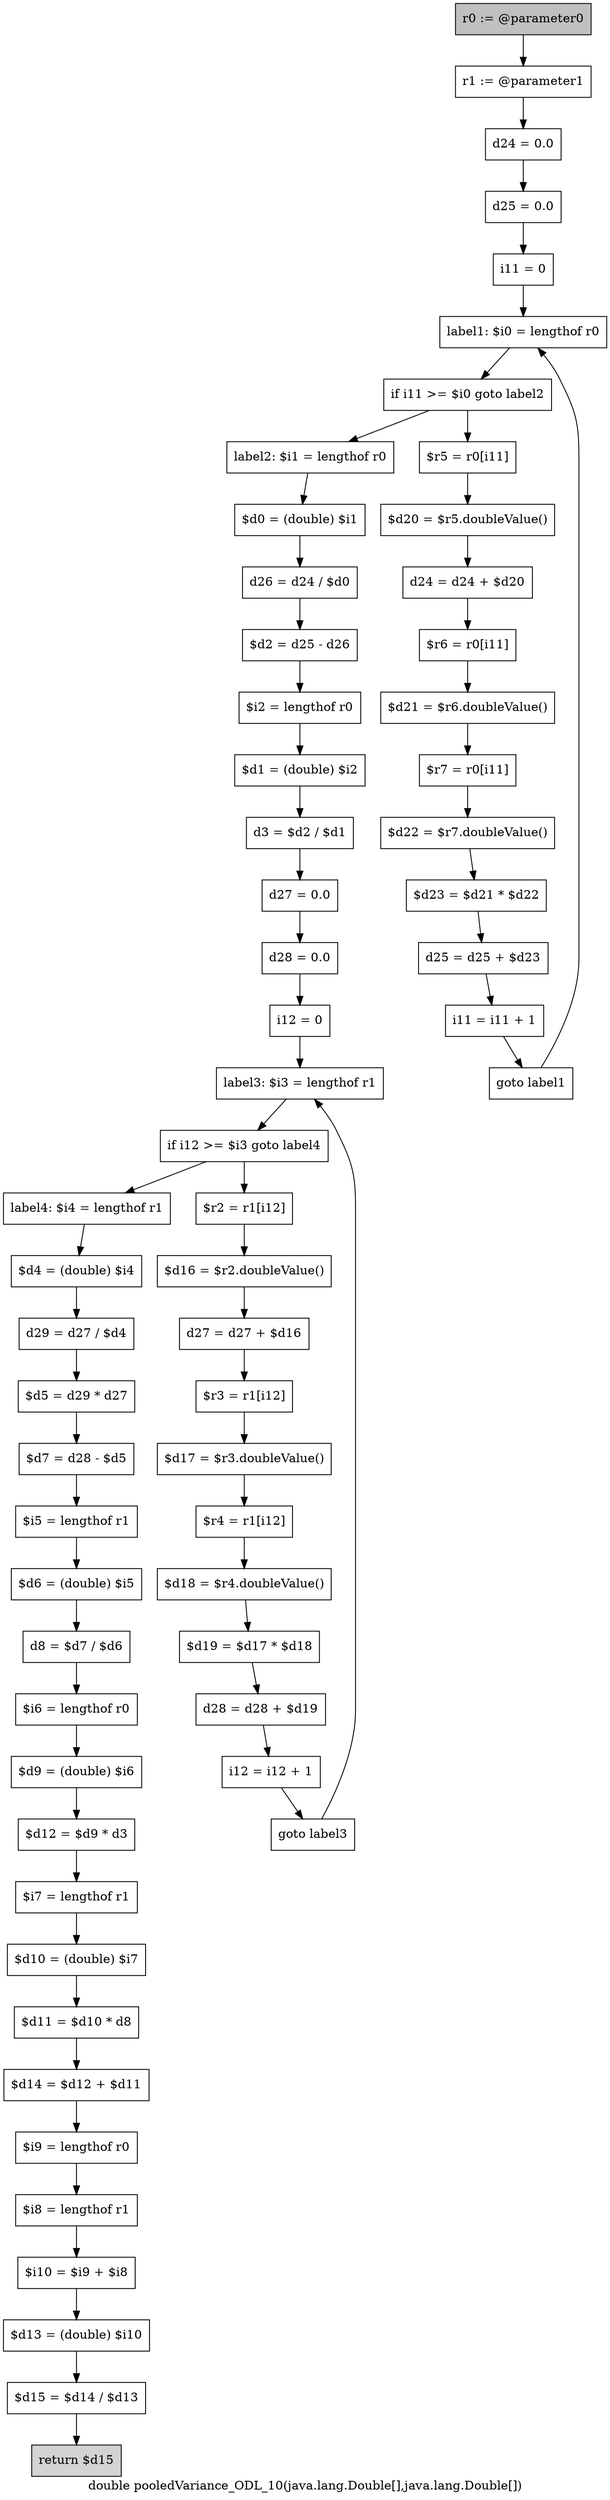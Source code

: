 digraph "double pooledVariance_ODL_10(java.lang.Double[],java.lang.Double[])" {
    label="double pooledVariance_ODL_10(java.lang.Double[],java.lang.Double[])";
    node [shape=box];
    "0" [style=filled,fillcolor=gray,label="r0 := @parameter0",];
    "1" [label="r1 := @parameter1",];
    "0"->"1";
    "2" [label="d24 = 0.0",];
    "1"->"2";
    "3" [label="d25 = 0.0",];
    "2"->"3";
    "4" [label="i11 = 0",];
    "3"->"4";
    "5" [label="label1: $i0 = lengthof r0",];
    "4"->"5";
    "6" [label="if i11 >= $i0 goto label2",];
    "5"->"6";
    "7" [label="$r5 = r0[i11]",];
    "6"->"7";
    "18" [label="label2: $i1 = lengthof r0",];
    "6"->"18";
    "8" [label="$d20 = $r5.doubleValue()",];
    "7"->"8";
    "9" [label="d24 = d24 + $d20",];
    "8"->"9";
    "10" [label="$r6 = r0[i11]",];
    "9"->"10";
    "11" [label="$d21 = $r6.doubleValue()",];
    "10"->"11";
    "12" [label="$r7 = r0[i11]",];
    "11"->"12";
    "13" [label="$d22 = $r7.doubleValue()",];
    "12"->"13";
    "14" [label="$d23 = $d21 * $d22",];
    "13"->"14";
    "15" [label="d25 = d25 + $d23",];
    "14"->"15";
    "16" [label="i11 = i11 + 1",];
    "15"->"16";
    "17" [label="goto label1",];
    "16"->"17";
    "17"->"5";
    "19" [label="$d0 = (double) $i1",];
    "18"->"19";
    "20" [label="d26 = d24 / $d0",];
    "19"->"20";
    "21" [label="$d2 = d25 - d26",];
    "20"->"21";
    "22" [label="$i2 = lengthof r0",];
    "21"->"22";
    "23" [label="$d1 = (double) $i2",];
    "22"->"23";
    "24" [label="d3 = $d2 / $d1",];
    "23"->"24";
    "25" [label="d27 = 0.0",];
    "24"->"25";
    "26" [label="d28 = 0.0",];
    "25"->"26";
    "27" [label="i12 = 0",];
    "26"->"27";
    "28" [label="label3: $i3 = lengthof r1",];
    "27"->"28";
    "29" [label="if i12 >= $i3 goto label4",];
    "28"->"29";
    "30" [label="$r2 = r1[i12]",];
    "29"->"30";
    "41" [label="label4: $i4 = lengthof r1",];
    "29"->"41";
    "31" [label="$d16 = $r2.doubleValue()",];
    "30"->"31";
    "32" [label="d27 = d27 + $d16",];
    "31"->"32";
    "33" [label="$r3 = r1[i12]",];
    "32"->"33";
    "34" [label="$d17 = $r3.doubleValue()",];
    "33"->"34";
    "35" [label="$r4 = r1[i12]",];
    "34"->"35";
    "36" [label="$d18 = $r4.doubleValue()",];
    "35"->"36";
    "37" [label="$d19 = $d17 * $d18",];
    "36"->"37";
    "38" [label="d28 = d28 + $d19",];
    "37"->"38";
    "39" [label="i12 = i12 + 1",];
    "38"->"39";
    "40" [label="goto label3",];
    "39"->"40";
    "40"->"28";
    "42" [label="$d4 = (double) $i4",];
    "41"->"42";
    "43" [label="d29 = d27 / $d4",];
    "42"->"43";
    "44" [label="$d5 = d29 * d27",];
    "43"->"44";
    "45" [label="$d7 = d28 - $d5",];
    "44"->"45";
    "46" [label="$i5 = lengthof r1",];
    "45"->"46";
    "47" [label="$d6 = (double) $i5",];
    "46"->"47";
    "48" [label="d8 = $d7 / $d6",];
    "47"->"48";
    "49" [label="$i6 = lengthof r0",];
    "48"->"49";
    "50" [label="$d9 = (double) $i6",];
    "49"->"50";
    "51" [label="$d12 = $d9 * d3",];
    "50"->"51";
    "52" [label="$i7 = lengthof r1",];
    "51"->"52";
    "53" [label="$d10 = (double) $i7",];
    "52"->"53";
    "54" [label="$d11 = $d10 * d8",];
    "53"->"54";
    "55" [label="$d14 = $d12 + $d11",];
    "54"->"55";
    "56" [label="$i9 = lengthof r0",];
    "55"->"56";
    "57" [label="$i8 = lengthof r1",];
    "56"->"57";
    "58" [label="$i10 = $i9 + $i8",];
    "57"->"58";
    "59" [label="$d13 = (double) $i10",];
    "58"->"59";
    "60" [label="$d15 = $d14 / $d13",];
    "59"->"60";
    "61" [style=filled,fillcolor=lightgray,label="return $d15",];
    "60"->"61";
}
